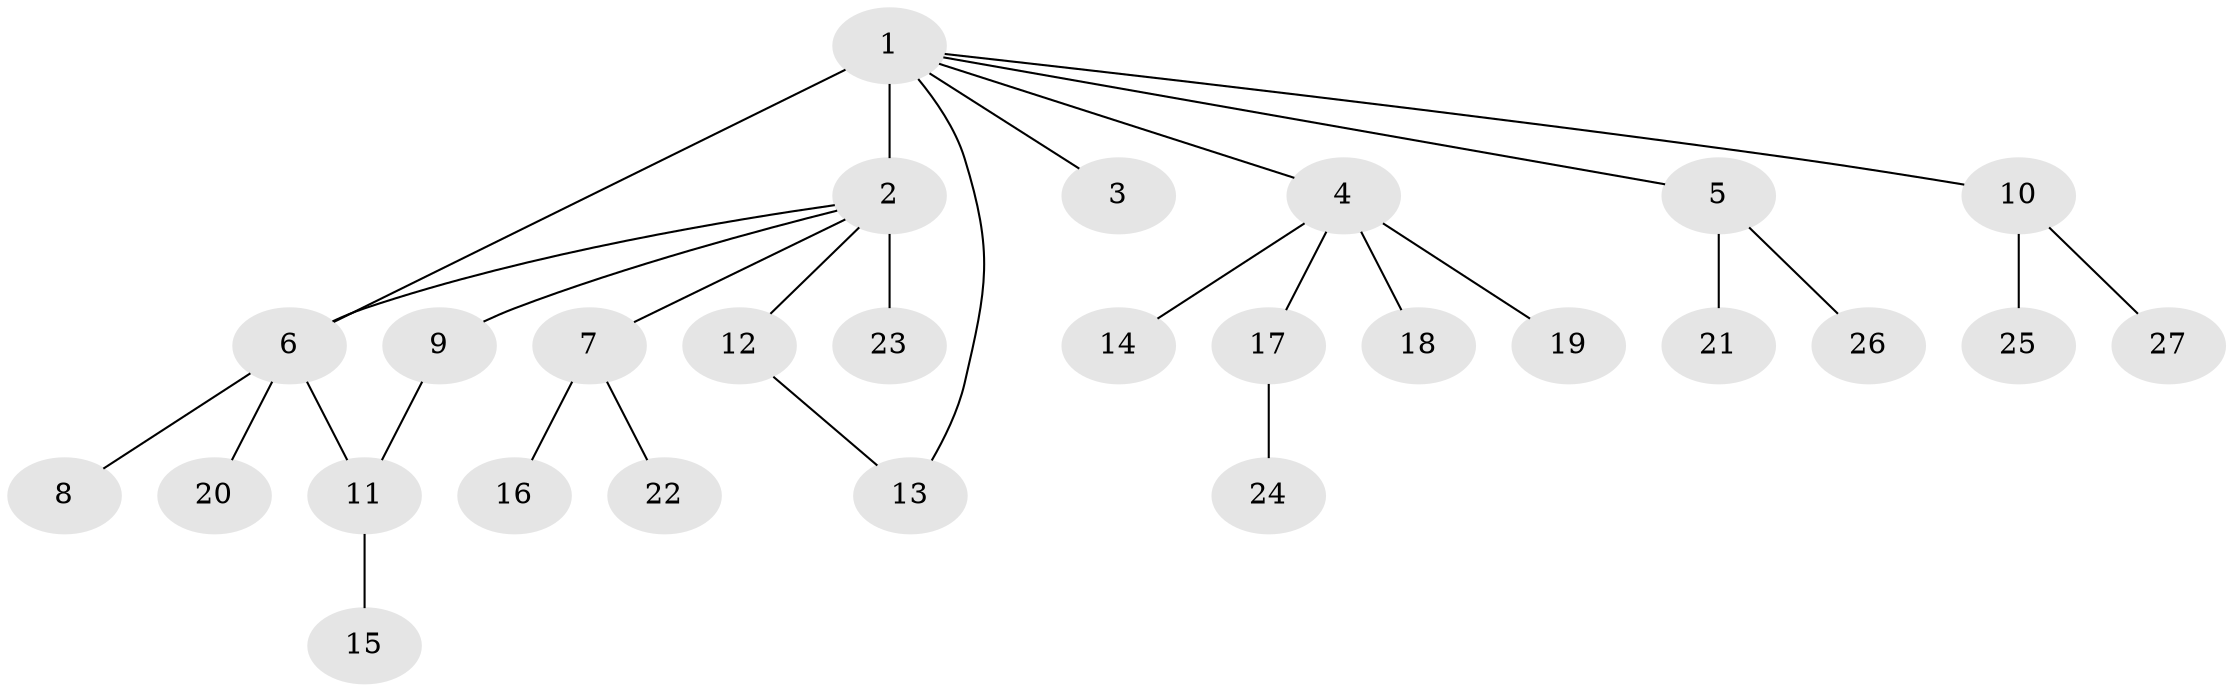 // original degree distribution, {13: 0.018518518518518517, 6: 0.05555555555555555, 1: 0.6111111111111112, 2: 0.18518518518518517, 7: 0.018518518518518517, 4: 0.05555555555555555, 3: 0.05555555555555555}
// Generated by graph-tools (version 1.1) at 2025/35/03/09/25 02:35:26]
// undirected, 27 vertices, 29 edges
graph export_dot {
graph [start="1"]
  node [color=gray90,style=filled];
  1;
  2;
  3;
  4;
  5;
  6;
  7;
  8;
  9;
  10;
  11;
  12;
  13;
  14;
  15;
  16;
  17;
  18;
  19;
  20;
  21;
  22;
  23;
  24;
  25;
  26;
  27;
  1 -- 2 [weight=6.0];
  1 -- 3 [weight=1.0];
  1 -- 4 [weight=1.0];
  1 -- 5 [weight=1.0];
  1 -- 6 [weight=1.0];
  1 -- 10 [weight=1.0];
  1 -- 13 [weight=1.0];
  2 -- 6 [weight=1.0];
  2 -- 7 [weight=1.0];
  2 -- 9 [weight=1.0];
  2 -- 12 [weight=1.0];
  2 -- 23 [weight=1.0];
  4 -- 14 [weight=1.0];
  4 -- 17 [weight=1.0];
  4 -- 18 [weight=2.0];
  4 -- 19 [weight=1.0];
  5 -- 21 [weight=1.0];
  5 -- 26 [weight=1.0];
  6 -- 8 [weight=1.0];
  6 -- 11 [weight=1.0];
  6 -- 20 [weight=1.0];
  7 -- 16 [weight=1.0];
  7 -- 22 [weight=3.0];
  9 -- 11 [weight=1.0];
  10 -- 25 [weight=1.0];
  10 -- 27 [weight=1.0];
  11 -- 15 [weight=1.0];
  12 -- 13 [weight=1.0];
  17 -- 24 [weight=1.0];
}
